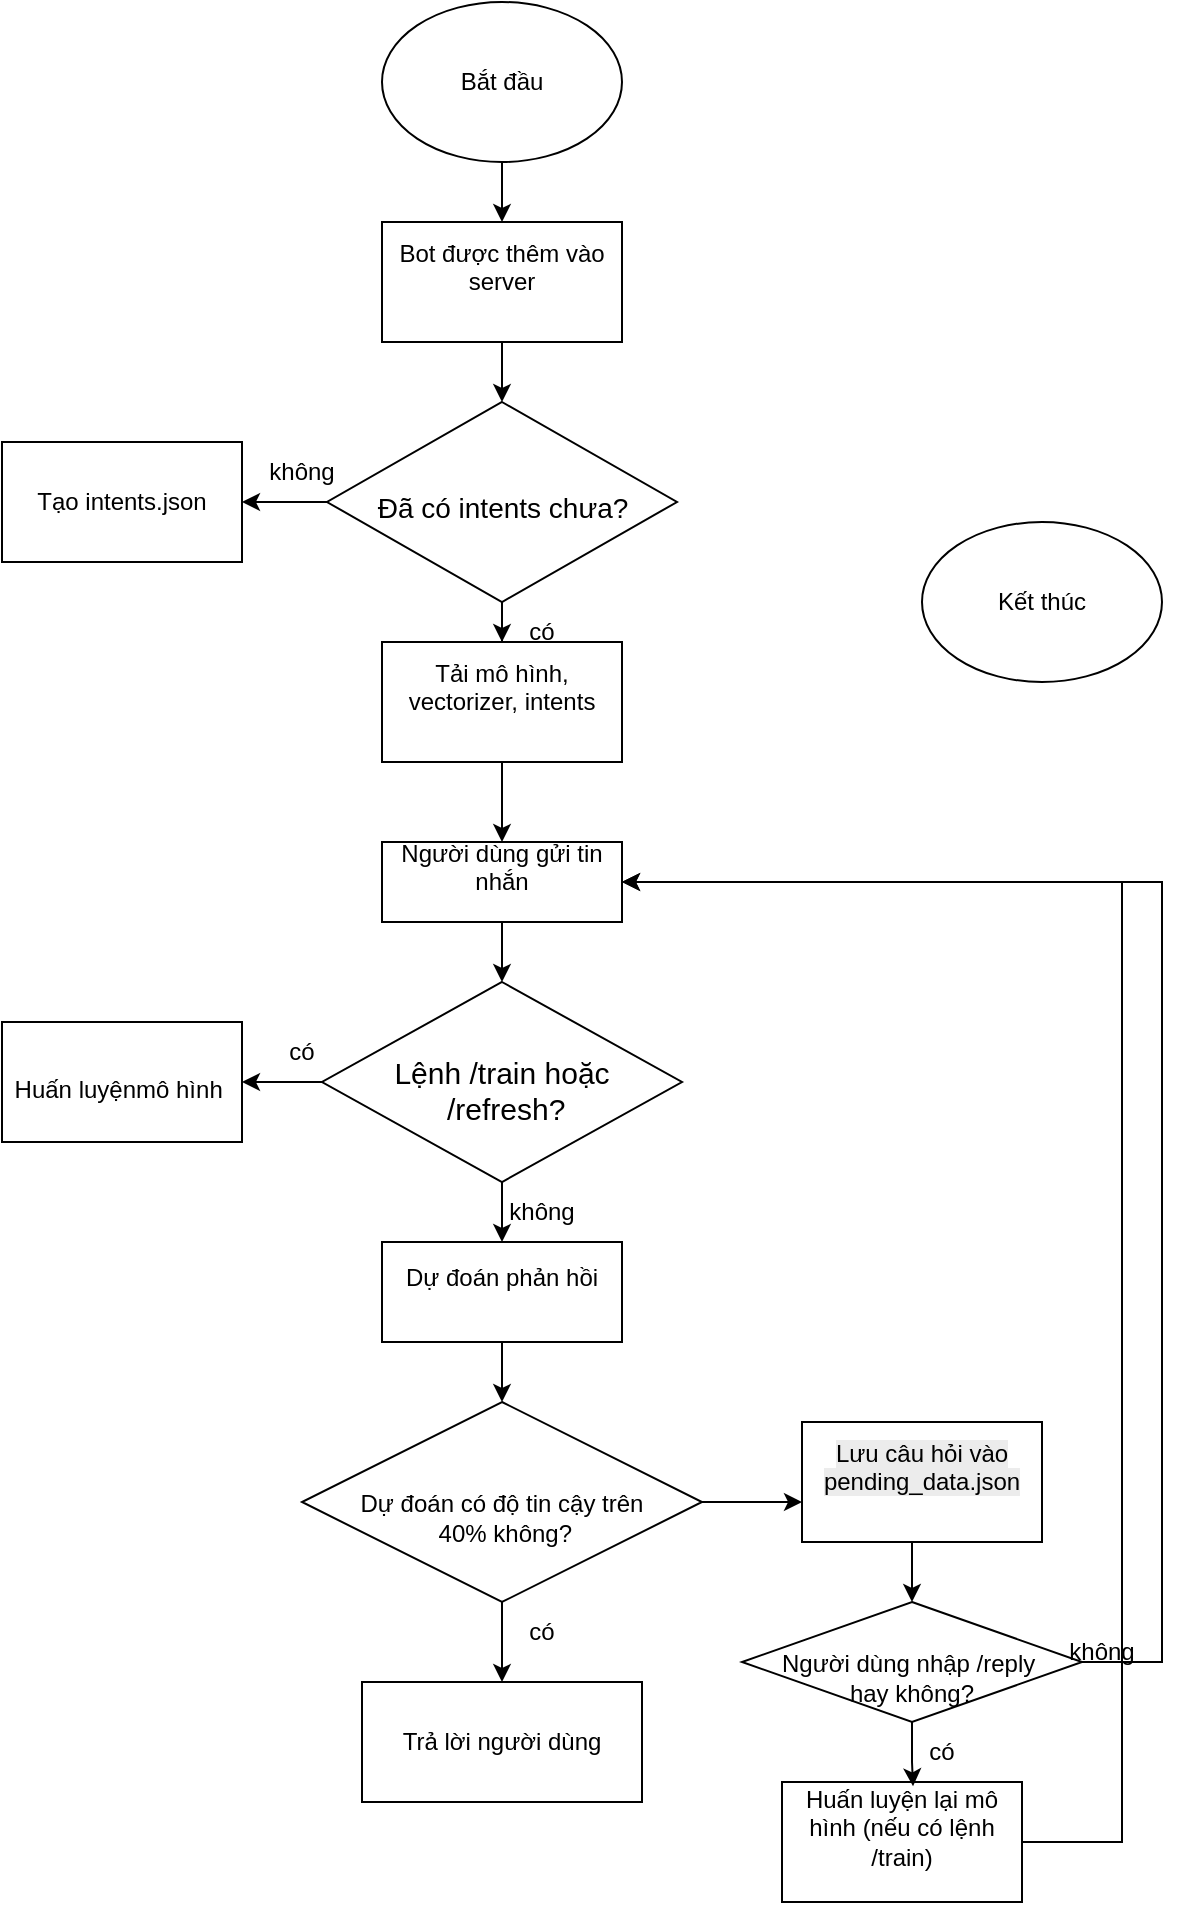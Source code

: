 <mxfile version="27.0.3">
  <diagram name="Page-1" id="X9FE6wxdBk4hRzBZMHpg">
    <mxGraphModel dx="1188" dy="648" grid="1" gridSize="10" guides="0" tooltips="1" connect="1" arrows="1" fold="1" page="1" pageScale="1" pageWidth="850" pageHeight="1100" math="0" shadow="0">
      <root>
        <mxCell id="0" />
        <mxCell id="1" parent="0" />
        <mxCell id="W9kaxFsbYueGBNVBafds-25" value="" style="edgeStyle=orthogonalEdgeStyle;rounded=0;orthogonalLoop=1;jettySize=auto;html=1;" edge="1" parent="1" source="W9kaxFsbYueGBNVBafds-1" target="W9kaxFsbYueGBNVBafds-2">
          <mxGeometry relative="1" as="geometry" />
        </mxCell>
        <mxCell id="W9kaxFsbYueGBNVBafds-1" value="Bắt đầu" style="ellipse;whiteSpace=wrap;html=1;" vertex="1" parent="1">
          <mxGeometry x="440" y="60" width="120" height="80" as="geometry" />
        </mxCell>
        <mxCell id="W9kaxFsbYueGBNVBafds-26" value="" style="edgeStyle=orthogonalEdgeStyle;rounded=0;orthogonalLoop=1;jettySize=auto;html=1;" edge="1" parent="1" source="W9kaxFsbYueGBNVBafds-2" target="W9kaxFsbYueGBNVBafds-23">
          <mxGeometry relative="1" as="geometry" />
        </mxCell>
        <mxCell id="W9kaxFsbYueGBNVBafds-2" value="&#xa;Bot được thêm vào server&#xa;&#xa;" style="rounded=0;whiteSpace=wrap;html=1;" vertex="1" parent="1">
          <mxGeometry x="440" y="170" width="120" height="60" as="geometry" />
        </mxCell>
        <mxCell id="W9kaxFsbYueGBNVBafds-61" style="edgeStyle=orthogonalEdgeStyle;rounded=0;orthogonalLoop=1;jettySize=auto;html=1;entryX=0.5;entryY=0;entryDx=0;entryDy=0;" edge="1" parent="1" target="W9kaxFsbYueGBNVBafds-18">
          <mxGeometry relative="1" as="geometry">
            <mxPoint x="705.0" y="830" as="sourcePoint" />
          </mxGeometry>
        </mxCell>
        <mxCell id="W9kaxFsbYueGBNVBafds-10" value="&lt;br&gt;Tạo intents.json&lt;div&gt;&lt;br/&gt;&lt;/div&gt;" style="rounded=0;whiteSpace=wrap;html=1;" vertex="1" parent="1">
          <mxGeometry x="250" y="280" width="120" height="60" as="geometry" />
        </mxCell>
        <mxCell id="W9kaxFsbYueGBNVBafds-52" style="edgeStyle=orthogonalEdgeStyle;rounded=0;orthogonalLoop=1;jettySize=auto;html=1;" edge="1" parent="1" source="W9kaxFsbYueGBNVBafds-11" target="W9kaxFsbYueGBNVBafds-24">
          <mxGeometry relative="1" as="geometry" />
        </mxCell>
        <mxCell id="W9kaxFsbYueGBNVBafds-11" value="&#xa;Người dùng gửi tin nhắn&#xa;&#xa;" style="rounded=0;whiteSpace=wrap;html=1;" vertex="1" parent="1">
          <mxGeometry x="440" y="480" width="120" height="40" as="geometry" />
        </mxCell>
        <mxCell id="W9kaxFsbYueGBNVBafds-12" value="&lt;br&gt;Huấn luyệnmô hình&amp;nbsp;" style="rounded=0;whiteSpace=wrap;html=1;spacingTop=-8;" vertex="1" parent="1">
          <mxGeometry x="250" y="570" width="120" height="60" as="geometry" />
        </mxCell>
        <mxCell id="W9kaxFsbYueGBNVBafds-36" style="edgeStyle=orthogonalEdgeStyle;rounded=0;orthogonalLoop=1;jettySize=auto;html=1;entryX=0.5;entryY=0;entryDx=0;entryDy=0;" edge="1" parent="1" source="W9kaxFsbYueGBNVBafds-13" target="W9kaxFsbYueGBNVBafds-11">
          <mxGeometry relative="1" as="geometry" />
        </mxCell>
        <mxCell id="W9kaxFsbYueGBNVBafds-13" value="&#xa;Tải mô hình, vectorizer, intents&#xa;&#xa;" style="rounded=0;whiteSpace=wrap;html=1;" vertex="1" parent="1">
          <mxGeometry x="440" y="380" width="120" height="60" as="geometry" />
        </mxCell>
        <mxCell id="W9kaxFsbYueGBNVBafds-56" value="" style="edgeStyle=orthogonalEdgeStyle;rounded=0;orthogonalLoop=1;jettySize=auto;html=1;" edge="1" parent="1" source="W9kaxFsbYueGBNVBafds-14" target="W9kaxFsbYueGBNVBafds-17">
          <mxGeometry relative="1" as="geometry" />
        </mxCell>
        <mxCell id="W9kaxFsbYueGBNVBafds-14" value="&#xa;Dự đoán phản hồi&#xa;&#xa;" style="rounded=0;whiteSpace=wrap;html=1;" vertex="1" parent="1">
          <mxGeometry x="440" y="680" width="120" height="50" as="geometry" />
        </mxCell>
        <mxCell id="W9kaxFsbYueGBNVBafds-15" value="Trả lời người dùng" style="rounded=0;whiteSpace=wrap;html=1;" vertex="1" parent="1">
          <mxGeometry x="430" y="900" width="140" height="60" as="geometry" />
        </mxCell>
        <mxCell id="W9kaxFsbYueGBNVBafds-47" value="" style="edgeStyle=orthogonalEdgeStyle;rounded=0;orthogonalLoop=1;jettySize=auto;html=1;" edge="1" parent="1" source="W9kaxFsbYueGBNVBafds-17" target="W9kaxFsbYueGBNVBafds-15">
          <mxGeometry relative="1" as="geometry" />
        </mxCell>
        <mxCell id="W9kaxFsbYueGBNVBafds-58" style="edgeStyle=orthogonalEdgeStyle;rounded=0;orthogonalLoop=1;jettySize=auto;html=1;exitX=1;exitY=0.5;exitDx=0;exitDy=0;entryX=0;entryY=0.5;entryDx=0;entryDy=0;" edge="1" parent="1" source="W9kaxFsbYueGBNVBafds-17">
          <mxGeometry relative="1" as="geometry">
            <mxPoint x="650" y="810" as="targetPoint" />
          </mxGeometry>
        </mxCell>
        <mxCell id="W9kaxFsbYueGBNVBafds-17" value="Dự đoán có độ tin cậy trên&lt;div&gt;&amp;nbsp;40% không?&lt;/div&gt;" style="rhombus;whiteSpace=wrap;html=1;fontSize=12;spacingLeft=0;spacingTop=15;" vertex="1" parent="1">
          <mxGeometry x="400" y="760" width="200" height="100" as="geometry" />
        </mxCell>
        <mxCell id="W9kaxFsbYueGBNVBafds-69" style="edgeStyle=orthogonalEdgeStyle;rounded=0;orthogonalLoop=1;jettySize=auto;html=1;exitX=1;exitY=0.5;exitDx=0;exitDy=0;entryX=1;entryY=0.5;entryDx=0;entryDy=0;" edge="1" parent="1" source="W9kaxFsbYueGBNVBafds-18" target="W9kaxFsbYueGBNVBafds-11">
          <mxGeometry relative="1" as="geometry">
            <Array as="points">
              <mxPoint x="830" y="890" />
              <mxPoint x="830" y="500" />
            </Array>
          </mxGeometry>
        </mxCell>
        <mxCell id="W9kaxFsbYueGBNVBafds-18" value="&lt;div&gt;Người dùng nhập /reply&amp;nbsp;&lt;/div&gt;&lt;div&gt;hay không?&lt;/div&gt;" style="rhombus;whiteSpace=wrap;html=1;fontSize=12;spacingLeft=0;spacingTop=15;" vertex="1" parent="1">
          <mxGeometry x="620" y="860" width="170" height="60" as="geometry" />
        </mxCell>
        <mxCell id="W9kaxFsbYueGBNVBafds-19" value="Kết thúc" style="ellipse;whiteSpace=wrap;html=1;" vertex="1" parent="1">
          <mxGeometry x="710" y="320" width="120" height="80" as="geometry" />
        </mxCell>
        <mxCell id="W9kaxFsbYueGBNVBafds-27" value="" style="edgeStyle=orthogonalEdgeStyle;rounded=0;orthogonalLoop=1;jettySize=auto;html=1;" edge="1" parent="1" source="W9kaxFsbYueGBNVBafds-23" target="W9kaxFsbYueGBNVBafds-10">
          <mxGeometry relative="1" as="geometry" />
        </mxCell>
        <mxCell id="W9kaxFsbYueGBNVBafds-31" value="" style="edgeStyle=orthogonalEdgeStyle;rounded=0;orthogonalLoop=1;jettySize=auto;html=1;" edge="1" parent="1" source="W9kaxFsbYueGBNVBafds-23" target="W9kaxFsbYueGBNVBafds-13">
          <mxGeometry relative="1" as="geometry" />
        </mxCell>
        <mxCell id="W9kaxFsbYueGBNVBafds-23" value="&lt;font style=&quot;font-size: 14px;&quot;&gt;Đã có intents chưa?&lt;/font&gt;" style="rhombus;whiteSpace=wrap;html=1;fontSize=12;spacingLeft=0;spacingTop=6;" vertex="1" parent="1">
          <mxGeometry x="412.5" y="260" width="175" height="100" as="geometry" />
        </mxCell>
        <mxCell id="W9kaxFsbYueGBNVBafds-53" style="edgeStyle=orthogonalEdgeStyle;rounded=0;orthogonalLoop=1;jettySize=auto;html=1;exitX=0;exitY=0.5;exitDx=0;exitDy=0;entryX=1;entryY=0.5;entryDx=0;entryDy=0;" edge="1" parent="1" source="W9kaxFsbYueGBNVBafds-24" target="W9kaxFsbYueGBNVBafds-12">
          <mxGeometry relative="1" as="geometry" />
        </mxCell>
        <mxCell id="W9kaxFsbYueGBNVBafds-54" style="edgeStyle=orthogonalEdgeStyle;rounded=0;orthogonalLoop=1;jettySize=auto;html=1;exitX=0.5;exitY=1;exitDx=0;exitDy=0;entryX=0.5;entryY=0;entryDx=0;entryDy=0;" edge="1" parent="1" source="W9kaxFsbYueGBNVBafds-24" target="W9kaxFsbYueGBNVBafds-14">
          <mxGeometry relative="1" as="geometry" />
        </mxCell>
        <mxCell id="W9kaxFsbYueGBNVBafds-24" value="&lt;font style=&quot;font-size: 15px;&quot;&gt;Lệnh /train hoặc&lt;/font&gt;&lt;div&gt;&lt;font style=&quot;font-size: 15px;&quot;&gt;&amp;nbsp;/refresh?&lt;/font&gt;&lt;/div&gt;" style="rhombus;whiteSpace=wrap;html=1;fontSize=12;spacingLeft=0;spacingTop=7;" vertex="1" parent="1">
          <mxGeometry x="410" y="550" width="180" height="100" as="geometry" />
        </mxCell>
        <mxCell id="W9kaxFsbYueGBNVBafds-71" style="edgeStyle=orthogonalEdgeStyle;rounded=0;orthogonalLoop=1;jettySize=auto;html=1;exitX=1;exitY=0.5;exitDx=0;exitDy=0;entryX=1;entryY=0.5;entryDx=0;entryDy=0;" edge="1" parent="1" source="W9kaxFsbYueGBNVBafds-45" target="W9kaxFsbYueGBNVBafds-11">
          <mxGeometry relative="1" as="geometry">
            <Array as="points">
              <mxPoint x="810" y="980" />
              <mxPoint x="810" y="500" />
            </Array>
          </mxGeometry>
        </mxCell>
        <mxCell id="W9kaxFsbYueGBNVBafds-45" value="&#xa;Huấn luyện lại mô hình (nếu có lệnh /train)&#xa;&#xa;" style="rounded=0;whiteSpace=wrap;html=1;" vertex="1" parent="1">
          <mxGeometry x="640" y="950" width="120" height="60" as="geometry" />
        </mxCell>
        <mxCell id="W9kaxFsbYueGBNVBafds-48" value="có" style="text;html=1;align=center;verticalAlign=middle;whiteSpace=wrap;rounded=0;" vertex="1" parent="1">
          <mxGeometry x="370" y="570" width="60" height="30" as="geometry" />
        </mxCell>
        <mxCell id="W9kaxFsbYueGBNVBafds-55" value="có" style="text;html=1;align=center;verticalAlign=middle;whiteSpace=wrap;rounded=0;" vertex="1" parent="1">
          <mxGeometry x="490" y="860" width="60" height="30" as="geometry" />
        </mxCell>
        <mxCell id="W9kaxFsbYueGBNVBafds-62" style="edgeStyle=orthogonalEdgeStyle;rounded=0;orthogonalLoop=1;jettySize=auto;html=1;entryX=0.546;entryY=0.036;entryDx=0;entryDy=0;entryPerimeter=0;" edge="1" parent="1" source="W9kaxFsbYueGBNVBafds-18" target="W9kaxFsbYueGBNVBafds-45">
          <mxGeometry relative="1" as="geometry" />
        </mxCell>
        <mxCell id="W9kaxFsbYueGBNVBafds-63" value="không" style="text;html=1;align=center;verticalAlign=middle;whiteSpace=wrap;rounded=0;" vertex="1" parent="1">
          <mxGeometry x="370" y="280" width="60" height="30" as="geometry" />
        </mxCell>
        <UserObject label="&#xa;&lt;span style=&quot;color: rgb(0, 0, 0); font-family: Helvetica; font-size: 12px; font-style: normal; font-variant-ligatures: normal; font-variant-caps: normal; font-weight: 400; letter-spacing: normal; orphans: 2; text-align: center; text-indent: 0px; text-transform: none; widows: 2; word-spacing: 0px; -webkit-text-stroke-width: 0px; white-space: normal; background-color: rgb(236, 236, 236); text-decoration-thickness: initial; text-decoration-style: initial; text-decoration-color: initial; display: inline !important; float: none;&quot;&gt;Lưu câu hỏi vào pending_data.json&lt;/span&gt;&#xa;&#xa;" link="&#xa;&lt;span style=&quot;color: rgb(0, 0, 0); font-family: Helvetica; font-size: 12px; font-style: normal; font-variant-ligatures: normal; font-variant-caps: normal; font-weight: 400; letter-spacing: normal; orphans: 2; text-align: center; text-indent: 0px; text-transform: none; widows: 2; word-spacing: 0px; -webkit-text-stroke-width: 0px; white-space: normal; background-color: rgb(236, 236, 236); text-decoration-thickness: initial; text-decoration-style: initial; text-decoration-color: initial; display: inline !important; float: none;&quot;&gt;Lưu câu hỏi vào pending_data.json&lt;/span&gt;&#xa;&#xa;" id="W9kaxFsbYueGBNVBafds-64">
          <mxCell style="rounded=0;whiteSpace=wrap;html=1;" vertex="1" parent="1">
            <mxGeometry x="650" y="770" width="120" height="60" as="geometry" />
          </mxCell>
        </UserObject>
        <mxCell id="W9kaxFsbYueGBNVBafds-66" value="có" style="text;html=1;align=center;verticalAlign=middle;whiteSpace=wrap;rounded=0;" vertex="1" parent="1">
          <mxGeometry x="490" y="360" width="60" height="30" as="geometry" />
        </mxCell>
        <mxCell id="W9kaxFsbYueGBNVBafds-67" value="không" style="text;html=1;align=center;verticalAlign=middle;whiteSpace=wrap;rounded=0;" vertex="1" parent="1">
          <mxGeometry x="490" y="650" width="60" height="30" as="geometry" />
        </mxCell>
        <mxCell id="W9kaxFsbYueGBNVBafds-68" value="có" style="text;html=1;align=center;verticalAlign=middle;whiteSpace=wrap;rounded=0;" vertex="1" parent="1">
          <mxGeometry x="690" y="920" width="60" height="30" as="geometry" />
        </mxCell>
        <mxCell id="W9kaxFsbYueGBNVBafds-70" value="không" style="text;html=1;align=center;verticalAlign=middle;whiteSpace=wrap;rounded=0;" vertex="1" parent="1">
          <mxGeometry x="770" y="870" width="60" height="30" as="geometry" />
        </mxCell>
      </root>
    </mxGraphModel>
  </diagram>
</mxfile>
